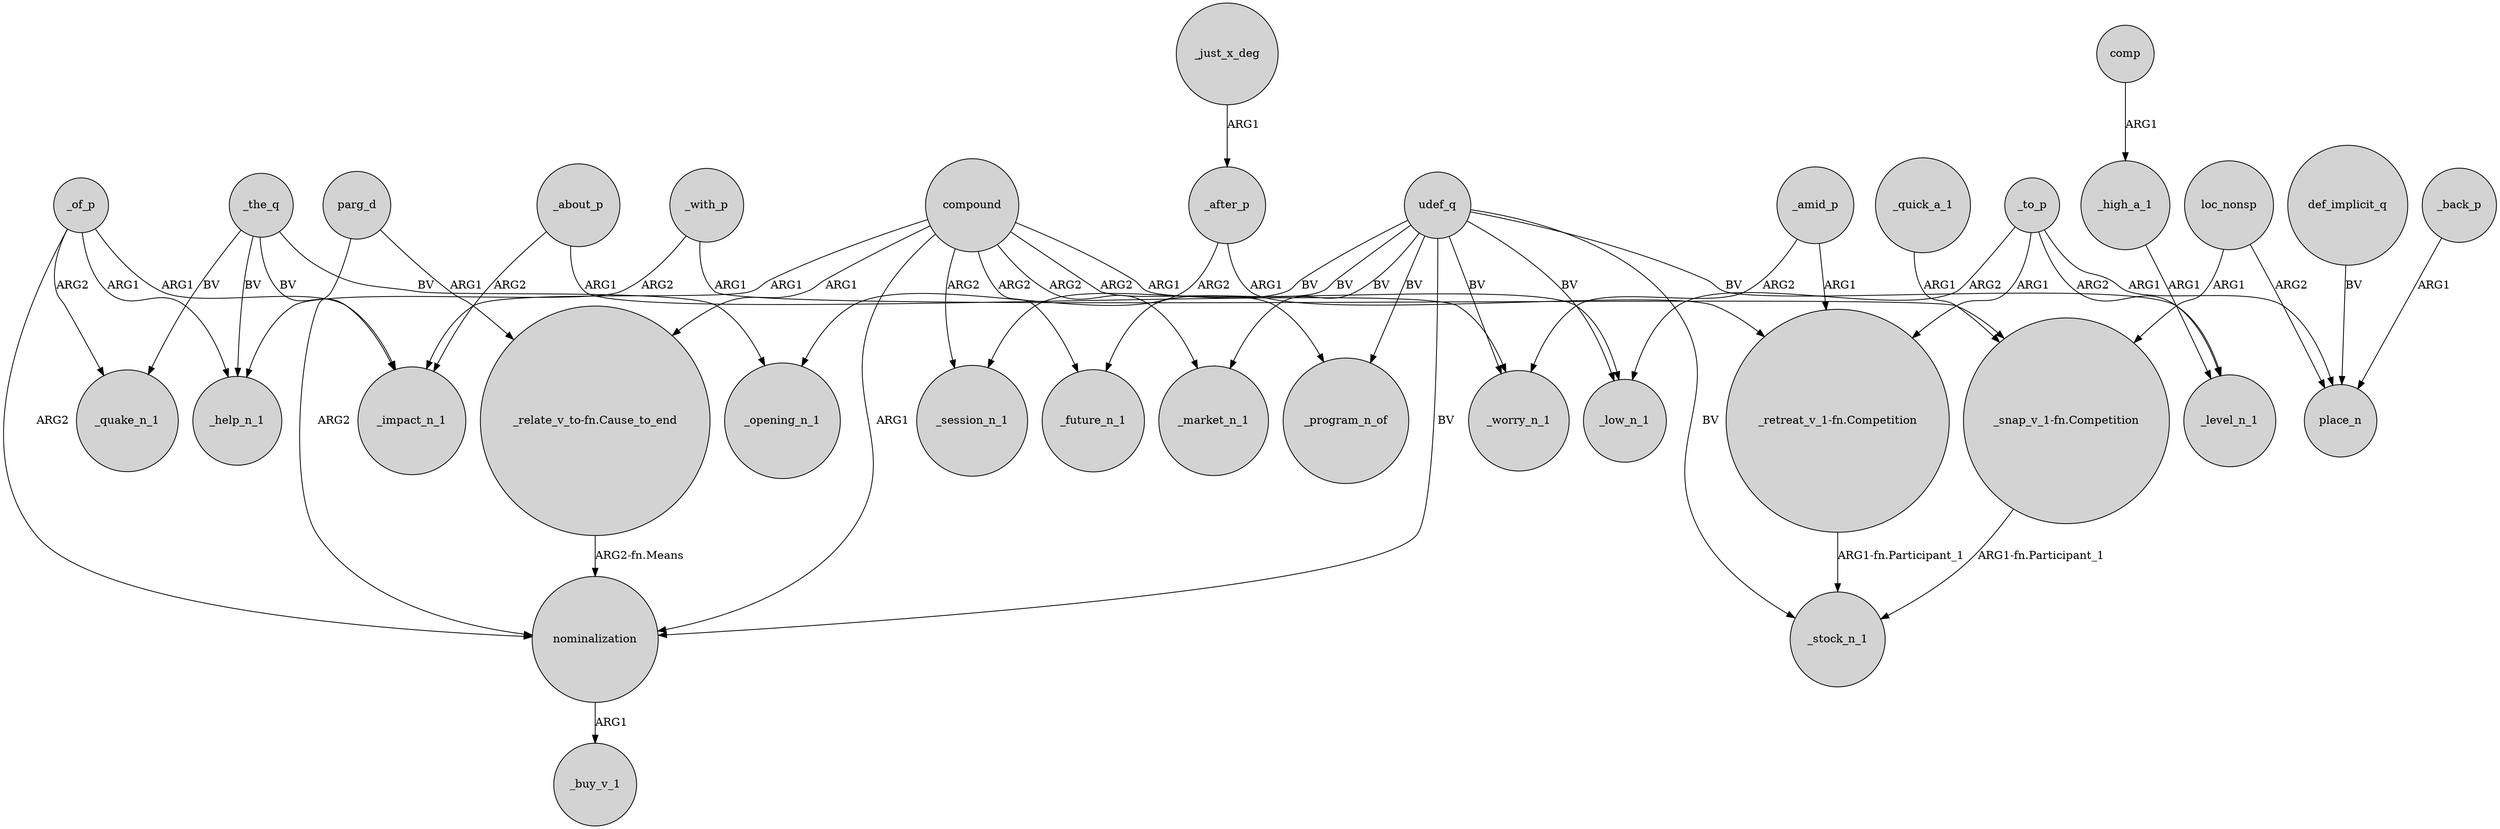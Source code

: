 digraph {
	node [shape=circle style=filled]
	"_snap_v_1-fn.Competition" -> _stock_n_1 [label="ARG1-fn.Participant_1"]
	_after_p -> "_retreat_v_1-fn.Competition" [label=ARG1]
	nominalization -> _buy_v_1 [label=ARG1]
	udef_q -> _worry_n_1 [label=BV]
	udef_q -> _market_n_1 [label=BV]
	_amid_p -> _worry_n_1 [label=ARG2]
	"_relate_v_to-fn.Cause_to_end" -> nominalization [label="ARG2-fn.Means"]
	udef_q -> _session_n_1 [label=BV]
	udef_q -> _low_n_1 [label=BV]
	def_implicit_q -> place_n [label=BV]
	_the_q -> _help_n_1 [label=BV]
	_the_q -> _impact_n_1 [label=BV]
	_with_p -> "_snap_v_1-fn.Competition" [label=ARG1]
	_of_p -> _impact_n_1 [label=ARG1]
	compound -> "_relate_v_to-fn.Cause_to_end" [label=ARG1]
	compound -> _market_n_1 [label=ARG2]
	_about_p -> _worry_n_1 [label=ARG1]
	"_retreat_v_1-fn.Competition" -> _stock_n_1 [label="ARG1-fn.Participant_1"]
	_the_q -> _quake_n_1 [label=BV]
	compound -> _future_n_1 [label=ARG2]
	udef_q -> nominalization [label=BV]
	_high_a_1 -> _level_n_1 [label=ARG1]
	udef_q -> _future_n_1 [label=BV]
	udef_q -> _program_n_of [label=BV]
	_to_p -> "_retreat_v_1-fn.Competition" [label=ARG1]
	_of_p -> nominalization [label=ARG2]
	compound -> _program_n_of [label=ARG2]
	compound -> nominalization [label=ARG1]
	udef_q -> _stock_n_1 [label=BV]
	_just_x_deg -> _after_p [label=ARG1]
	parg_d -> "_relate_v_to-fn.Cause_to_end" [label=ARG1]
	_back_p -> place_n [label=ARG1]
	_amid_p -> "_retreat_v_1-fn.Competition" [label=ARG1]
	comp -> _high_a_1 [label=ARG1]
	udef_q -> _level_n_1 [label=BV]
	_of_p -> _quake_n_1 [label=ARG2]
	_to_p -> place_n [label=ARG1]
	_of_p -> _help_n_1 [label=ARG1]
	_to_p -> _level_n_1 [label=ARG2]
	loc_nonsp -> place_n [label=ARG2]
	compound -> _low_n_1 [label=ARG1]
	loc_nonsp -> "_snap_v_1-fn.Competition" [label=ARG1]
	compound -> _session_n_1 [label=ARG2]
	_with_p -> _help_n_1 [label=ARG2]
	_the_q -> _opening_n_1 [label=BV]
	_about_p -> _impact_n_1 [label=ARG2]
	_after_p -> _opening_n_1 [label=ARG2]
	_quick_a_1 -> "_snap_v_1-fn.Competition" [label=ARG1]
	_to_p -> _low_n_1 [label=ARG2]
	compound -> _impact_n_1 [label=ARG1]
	parg_d -> nominalization [label=ARG2]
}
